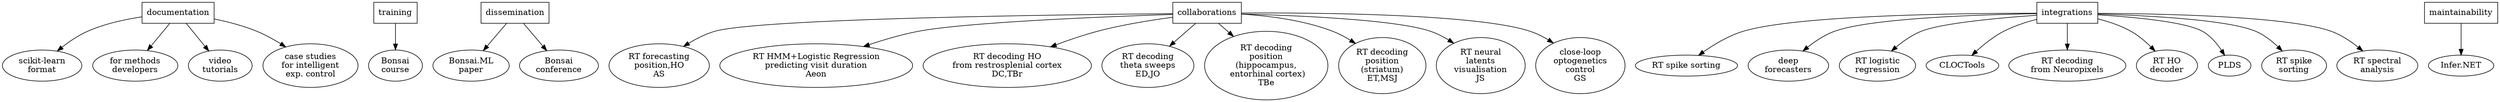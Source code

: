 digraph {
  layout=dot;
  ranksep=0.2;

  documentation [shape=box];
  documentation -> "scikit-learn\nformat";
  documentation -> "for methods\ndevelopers";
  documentation -> "video\ntutorials";
  documentation -> "case studies\nfor intelligent\nexp. control";

  training [shape=box];
  training -> "Bonsai\ncourse";

  dissemination [shape=box];
  dissemination -> "Bonsai.ML\npaper";
  dissemination -> "Bonsai\nconference";

  collaborations [shape=box];
  collaborations -> "RT forecasting\nposition,HO\nAS";
  collaborations -> "RT HMM+Logistic Regression\npredicting visit duration\nAeon";
  collaborations -> "RT decoding HO\nfrom restrosplenial cortex\nDC,TBr";
  collaborations -> "RT decoding\ntheta sweeps\nED,JO";
  collaborations -> "RT decoding\nposition\n(hippocampus,\n entorhinal cortex)\nTBe";
  collaborations -> "RT decoding\nposition\n(striatum)\nET,MSJ";
  collaborations -> "RT neural\nlatents\nvisualisation\nJS";
  collaborations -> "close-loop\noptogenetics\ncontrol\nGS";
  integrations -> "RT spike sorting";

  integrations [shape=box];
  integrations -> "deep\nforecasters";
  integrations -> "RT logistic\nregression";
  integrations -> "CLOCTools";

  integrations -> "RT decoding\nfrom Neuropixels";
  integrations -> "RT HO\ndecoder";
  integrations -> "PLDS";
  integrations -> "RT spike\nsorting";
  integrations -> "RT spectral\nanalysis";

  maintainability [shape=box];
  maintainability -> "Infer.NET";

  /* { rank=same; documentation training community technical } */

}
